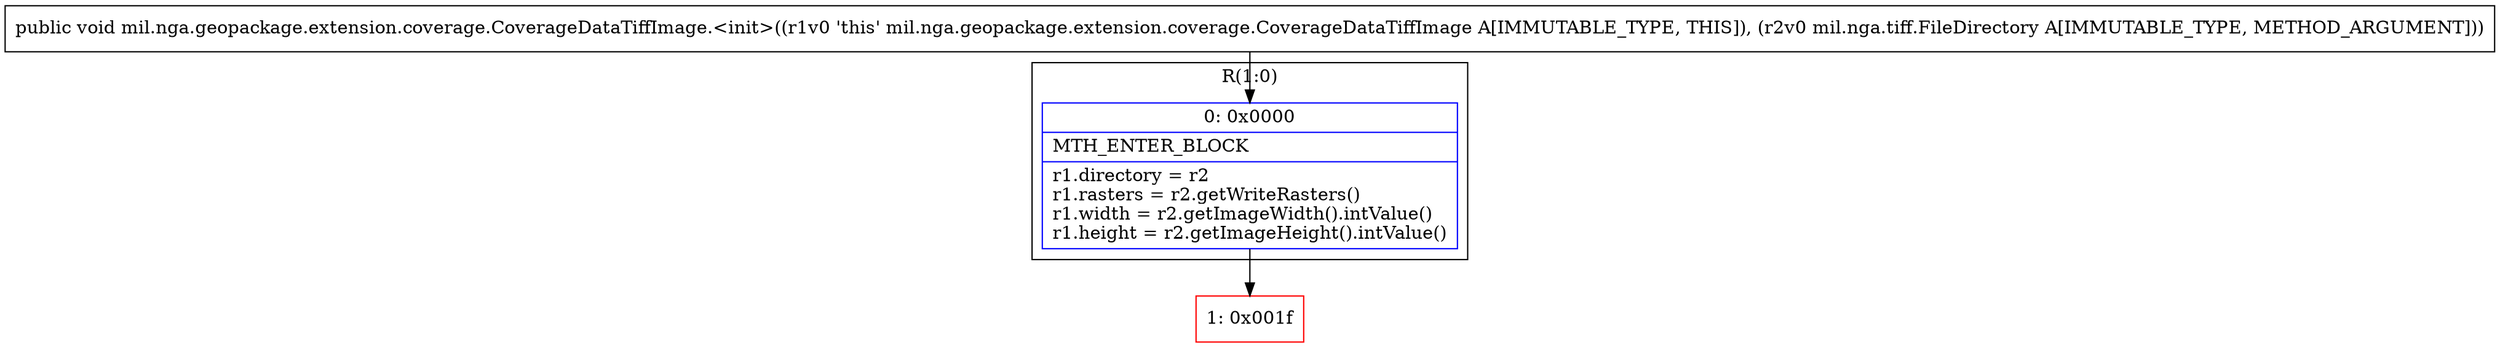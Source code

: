 digraph "CFG formil.nga.geopackage.extension.coverage.CoverageDataTiffImage.\<init\>(Lmil\/nga\/tiff\/FileDirectory;)V" {
subgraph cluster_Region_1067002814 {
label = "R(1:0)";
node [shape=record,color=blue];
Node_0 [shape=record,label="{0\:\ 0x0000|MTH_ENTER_BLOCK\l|r1.directory = r2\lr1.rasters = r2.getWriteRasters()\lr1.width = r2.getImageWidth().intValue()\lr1.height = r2.getImageHeight().intValue()\l}"];
}
Node_1 [shape=record,color=red,label="{1\:\ 0x001f}"];
MethodNode[shape=record,label="{public void mil.nga.geopackage.extension.coverage.CoverageDataTiffImage.\<init\>((r1v0 'this' mil.nga.geopackage.extension.coverage.CoverageDataTiffImage A[IMMUTABLE_TYPE, THIS]), (r2v0 mil.nga.tiff.FileDirectory A[IMMUTABLE_TYPE, METHOD_ARGUMENT])) }"];
MethodNode -> Node_0;
Node_0 -> Node_1;
}

